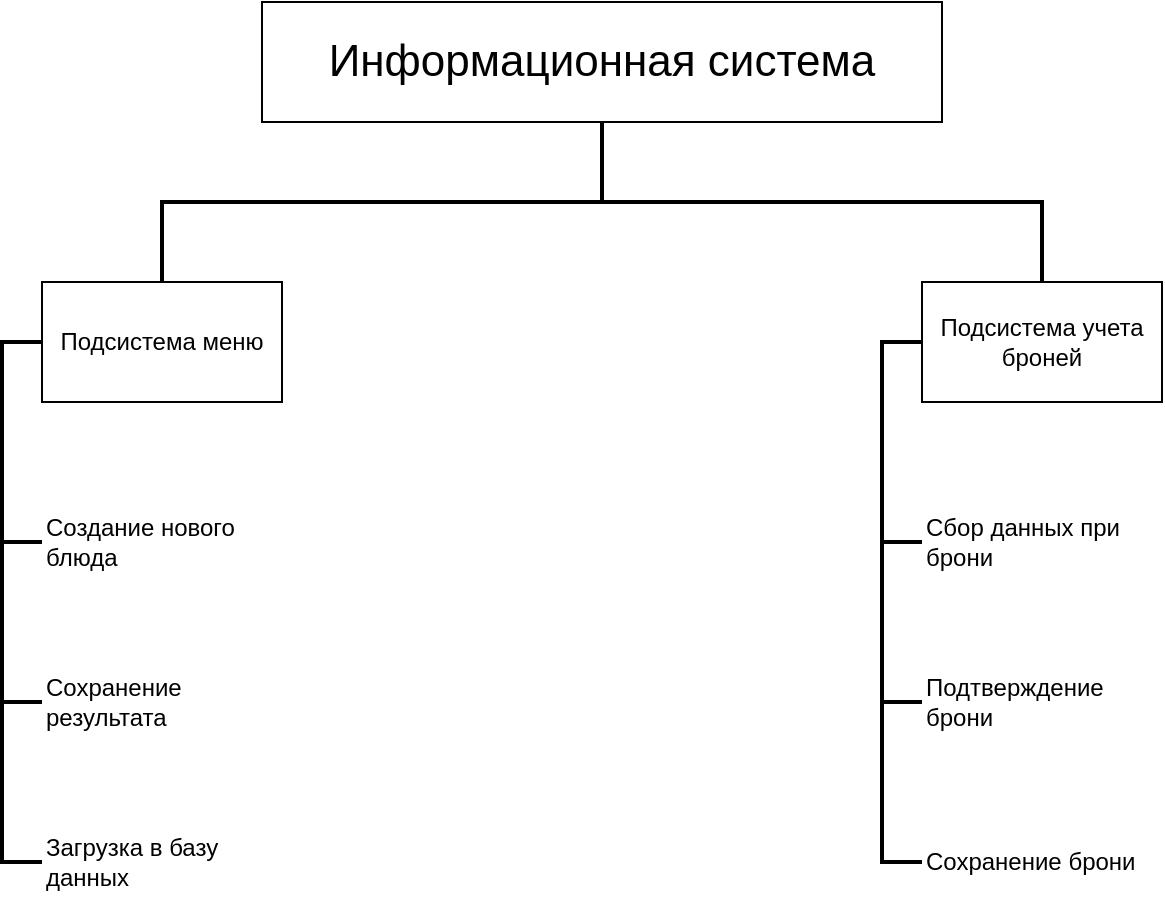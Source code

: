 <mxfile version="24.2.1" type="device">
  <diagram name="Page-1" id="64c3da0e-402f-94eb-ee01-a36477274f13">
    <mxGraphModel dx="1393" dy="804" grid="1" gridSize="10" guides="1" tooltips="1" connect="1" arrows="1" fold="1" page="1" pageScale="1" pageWidth="1169" pageHeight="826" background="none" math="0" shadow="0">
      <root>
        <mxCell id="0" />
        <mxCell id="1" parent="0" />
        <mxCell id="2" value="Информационная система" style="whiteSpace=wrap;rounded=0;shadow=0;strokeColor=default;fontStyle=0;fontSize=22;labelBackgroundColor=none;" parent="1" vertex="1">
          <mxGeometry x="430" y="30" width="340" height="60" as="geometry" />
        </mxCell>
        <mxCell id="43" value="Подсистема учета броней" style="whiteSpace=wrap;rounded=0;strokeColor=default;shadow=0;labelBackgroundColor=none;" parent="1" vertex="1">
          <mxGeometry x="760.0" y="170.0" width="120" height="60" as="geometry" />
        </mxCell>
        <mxCell id="45" value="Сбор данных при брони" style="whiteSpace=wrap;rounded=0;strokeColor=none;shadow=0;fontStyle=0;labelBackgroundColor=none;align=left;fillColor=none;" parent="1" vertex="1">
          <mxGeometry x="760.0" y="270.0" width="120" height="60" as="geometry" />
        </mxCell>
        <mxCell id="46" value="Подтверждение брони " style="whiteSpace=wrap;rounded=0;strokeColor=none;shadow=0;fontStyle=0;labelBackgroundColor=none;align=left;fillColor=none;" parent="1" vertex="1">
          <mxGeometry x="760.0" y="350.0" width="120" height="60" as="geometry" />
        </mxCell>
        <mxCell id="47" value="Сохранение брони" style="whiteSpace=wrap;rounded=0;strokeColor=none;shadow=0;fontStyle=0;labelBackgroundColor=none;align=left;fillColor=none;" parent="1" vertex="1">
          <mxGeometry x="760.0" y="430.0" width="120" height="60" as="geometry" />
        </mxCell>
        <mxCell id="118" value="" style="edgeStyle=elbowEdgeStyle;elbow=horizontal;rounded=0;fontColor=default;endArrow=none;endFill=0;strokeWidth=2;labelBackgroundColor=none;shadow=0;strokeColor=default;" parent="1" source="43" target="45" edge="1">
          <mxGeometry width="100" height="100" relative="1" as="geometry">
            <mxPoint x="740" y="200.0" as="sourcePoint" />
            <mxPoint x="750.0" y="300" as="targetPoint" />
            <Array as="points">
              <mxPoint x="740" y="250" />
            </Array>
          </mxGeometry>
        </mxCell>
        <mxCell id="119" value="" style="edgeStyle=elbowEdgeStyle;elbow=horizontal;rounded=0;fontColor=default;endArrow=none;endFill=0;strokeWidth=2;labelBackgroundColor=none;shadow=0;strokeColor=default;" parent="1" source="43" target="46" edge="1">
          <mxGeometry width="100" height="100" relative="1" as="geometry">
            <mxPoint x="750" y="200" as="sourcePoint" />
            <mxPoint x="750.0" y="380" as="targetPoint" />
            <Array as="points">
              <mxPoint x="740" y="290" />
            </Array>
          </mxGeometry>
        </mxCell>
        <mxCell id="122" value="" style="edgeStyle=elbowEdgeStyle;elbow=horizontal;rounded=0;fontColor=default;endArrow=none;endFill=0;strokeWidth=2;labelBackgroundColor=none;shadow=0;strokeColor=default;" parent="1" source="43" target="47" edge="1">
          <mxGeometry width="100" height="100" relative="1" as="geometry">
            <mxPoint x="750" y="200" as="sourcePoint" />
            <mxPoint x="750.0" y="460" as="targetPoint" />
            <Array as="points">
              <mxPoint x="740" y="340" />
            </Array>
          </mxGeometry>
        </mxCell>
        <mxCell id="229" value="" style="edgeStyle=elbowEdgeStyle;elbow=vertical;rounded=0;fontColor=default;endArrow=none;endFill=0;strokeWidth=2;labelBackgroundColor=none;shadow=0;strokeColor=default;" parent="1" source="2" target="sAL2I3ah8z5yQ1s5sf8g-231" edge="1">
          <mxGeometry width="100" height="100" relative="1" as="geometry">
            <mxPoint x="540" y="140" as="sourcePoint" />
            <mxPoint x="230" y="170.0" as="targetPoint" />
          </mxGeometry>
        </mxCell>
        <mxCell id="230" value="" style="edgeStyle=elbowEdgeStyle;elbow=vertical;rounded=0;fontColor=default;endArrow=none;endFill=0;strokeWidth=2;labelBackgroundColor=none;shadow=0;strokeColor=default;" parent="1" source="2" target="43" edge="1">
          <mxGeometry width="100" height="100" relative="1" as="geometry">
            <mxPoint x="550" y="150" as="sourcePoint" />
            <mxPoint x="600" y="170.0" as="targetPoint" />
          </mxGeometry>
        </mxCell>
        <mxCell id="231" value="" style="edgeStyle=elbowEdgeStyle;elbow=vertical;rounded=0;fontColor=default;endArrow=none;endFill=0;strokeWidth=2;labelBackgroundColor=none;shadow=0;strokeColor=default;" parent="1" source="2" edge="1">
          <mxGeometry width="100" height="100" relative="1" as="geometry">
            <mxPoint x="560" y="160" as="sourcePoint" />
            <mxPoint x="820" y="170.0" as="targetPoint" />
          </mxGeometry>
        </mxCell>
        <mxCell id="sAL2I3ah8z5yQ1s5sf8g-231" value="Подсистема меню" style="whiteSpace=wrap;rounded=0;strokeColor=default;shadow=0;labelBackgroundColor=none;" parent="1" vertex="1">
          <mxGeometry x="320.0" y="170.0" width="120" height="60" as="geometry" />
        </mxCell>
        <mxCell id="sAL2I3ah8z5yQ1s5sf8g-232" value="Создание нового блюда" style="whiteSpace=wrap;rounded=0;strokeColor=none;shadow=0;fontStyle=0;labelBackgroundColor=none;fillColor=none;align=left;" parent="1" vertex="1">
          <mxGeometry x="320.0" y="270.0" width="120" height="60" as="geometry" />
        </mxCell>
        <mxCell id="sAL2I3ah8z5yQ1s5sf8g-233" value="Сохранение результата" style="whiteSpace=wrap;rounded=0;strokeColor=none;shadow=0;fontStyle=0;labelBackgroundColor=none;align=left;fillColor=none;" parent="1" vertex="1">
          <mxGeometry x="320.0" y="350.0" width="120" height="60" as="geometry" />
        </mxCell>
        <mxCell id="sAL2I3ah8z5yQ1s5sf8g-234" value="Загрузка в базу данных" style="whiteSpace=wrap;rounded=0;strokeColor=none;shadow=0;fontStyle=0;labelBackgroundColor=none;align=left;fillColor=none;" parent="1" vertex="1">
          <mxGeometry x="320.0" y="430.0" width="120" height="60" as="geometry" />
        </mxCell>
        <mxCell id="sAL2I3ah8z5yQ1s5sf8g-237" value="" style="edgeStyle=elbowEdgeStyle;elbow=horizontal;rounded=0;fontColor=default;endArrow=none;endFill=0;strokeWidth=2;labelBackgroundColor=none;shadow=0;strokeColor=default;" parent="1" source="sAL2I3ah8z5yQ1s5sf8g-231" target="sAL2I3ah8z5yQ1s5sf8g-232" edge="1">
          <mxGeometry width="100" height="100" relative="1" as="geometry">
            <mxPoint x="300" y="200.0" as="sourcePoint" />
            <mxPoint x="310.0" y="300" as="targetPoint" />
            <Array as="points">
              <mxPoint x="300" y="250" />
            </Array>
          </mxGeometry>
        </mxCell>
        <mxCell id="sAL2I3ah8z5yQ1s5sf8g-238" value="" style="edgeStyle=elbowEdgeStyle;elbow=horizontal;rounded=0;fontColor=default;endArrow=none;endFill=0;strokeWidth=2;labelBackgroundColor=none;shadow=0;strokeColor=default;" parent="1" source="sAL2I3ah8z5yQ1s5sf8g-231" target="sAL2I3ah8z5yQ1s5sf8g-233" edge="1">
          <mxGeometry width="100" height="100" relative="1" as="geometry">
            <mxPoint x="310" y="200" as="sourcePoint" />
            <mxPoint x="310.0" y="380" as="targetPoint" />
            <Array as="points">
              <mxPoint x="300" y="290" />
            </Array>
          </mxGeometry>
        </mxCell>
        <mxCell id="sAL2I3ah8z5yQ1s5sf8g-241" value="" style="edgeStyle=elbowEdgeStyle;elbow=horizontal;rounded=0;fontColor=default;endArrow=none;endFill=0;strokeWidth=2;labelBackgroundColor=none;shadow=0;strokeColor=default;" parent="1" source="sAL2I3ah8z5yQ1s5sf8g-231" target="sAL2I3ah8z5yQ1s5sf8g-234" edge="1">
          <mxGeometry width="100" height="100" relative="1" as="geometry">
            <mxPoint x="310" y="200" as="sourcePoint" />
            <mxPoint x="310.0" y="460" as="targetPoint" />
            <Array as="points">
              <mxPoint x="300" y="340" />
            </Array>
          </mxGeometry>
        </mxCell>
        <mxCell id="sAL2I3ah8z5yQ1s5sf8g-248" value="" style="edgeStyle=elbowEdgeStyle;elbow=horizontal;rounded=0;fontColor=default;endArrow=none;endFill=0;strokeWidth=2;labelBackgroundColor=none;shadow=0;strokeColor=default;" parent="1" target="sAL2I3ah8z5yQ1s5sf8g-243" edge="1">
          <mxGeometry width="100" height="100" relative="1" as="geometry">
            <mxPoint x="760" y="200.0" as="sourcePoint" />
            <mxPoint x="750.0" y="300" as="targetPoint" />
            <Array as="points">
              <mxPoint x="740" y="250" />
            </Array>
          </mxGeometry>
        </mxCell>
        <mxCell id="sAL2I3ah8z5yQ1s5sf8g-249" value="" style="edgeStyle=elbowEdgeStyle;elbow=horizontal;rounded=0;fontColor=default;endArrow=none;endFill=0;strokeWidth=2;labelBackgroundColor=none;shadow=0;strokeColor=default;" parent="1" target="sAL2I3ah8z5yQ1s5sf8g-244" edge="1">
          <mxGeometry width="100" height="100" relative="1" as="geometry">
            <mxPoint x="760" y="200.0" as="sourcePoint" />
            <mxPoint x="750.0" y="380" as="targetPoint" />
            <Array as="points">
              <mxPoint x="740" y="290" />
            </Array>
          </mxGeometry>
        </mxCell>
        <mxCell id="sAL2I3ah8z5yQ1s5sf8g-252" value="" style="edgeStyle=elbowEdgeStyle;elbow=horizontal;rounded=0;fontColor=default;endArrow=none;endFill=0;strokeWidth=2;labelBackgroundColor=none;shadow=0;strokeColor=default;" parent="1" target="sAL2I3ah8z5yQ1s5sf8g-245" edge="1">
          <mxGeometry width="100" height="100" relative="1" as="geometry">
            <mxPoint x="760" y="200.0" as="sourcePoint" />
            <mxPoint x="750.0" y="460" as="targetPoint" />
            <Array as="points">
              <mxPoint x="740" y="340" />
            </Array>
          </mxGeometry>
        </mxCell>
      </root>
    </mxGraphModel>
  </diagram>
</mxfile>
